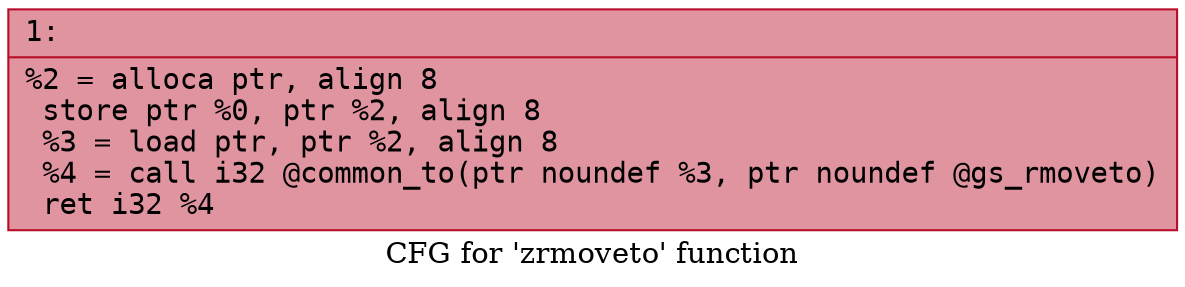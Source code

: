 digraph "CFG for 'zrmoveto' function" {
	label="CFG for 'zrmoveto' function";

	Node0x600000a0e1c0 [shape=record,color="#b70d28ff", style=filled, fillcolor="#b70d2870" fontname="Courier",label="{1:\l|  %2 = alloca ptr, align 8\l  store ptr %0, ptr %2, align 8\l  %3 = load ptr, ptr %2, align 8\l  %4 = call i32 @common_to(ptr noundef %3, ptr noundef @gs_rmoveto)\l  ret i32 %4\l}"];
}
